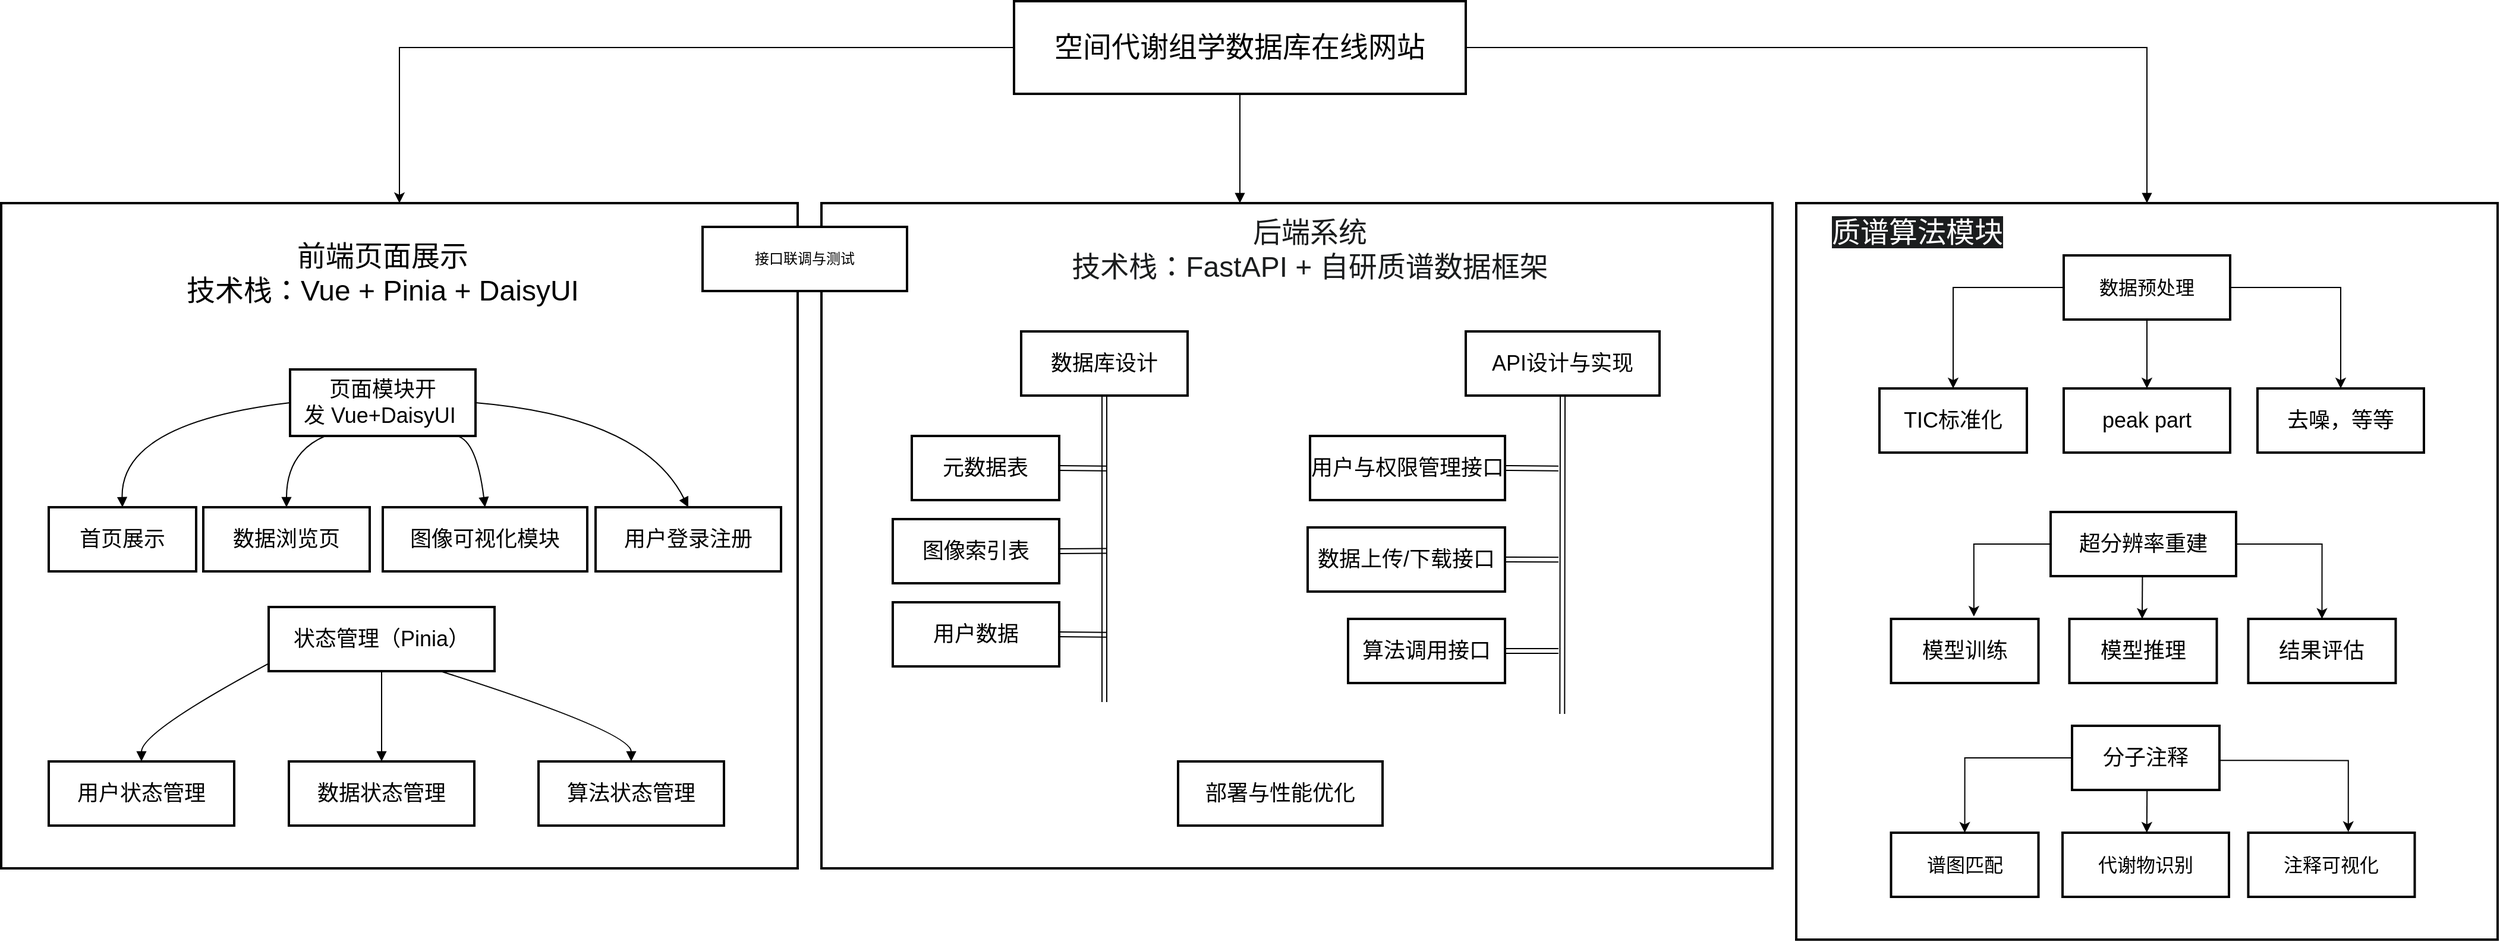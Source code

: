 <mxfile version="28.2.5">
  <diagram name="第 1 页" id="7hMK0lXXY-1nhujCU-nL">
    <mxGraphModel dx="1747" dy="1456" grid="1" gridSize="10" guides="1" tooltips="1" connect="1" arrows="1" fold="1" page="1" pageScale="1" pageWidth="827" pageHeight="1169" math="0" shadow="0">
      <root>
        <mxCell id="0" />
        <mxCell id="1" parent="0" />
        <mxCell id="3OUTwUd7x4KxcJ3TpxV8-84" style="edgeStyle=orthogonalEdgeStyle;rounded=0;orthogonalLoop=1;jettySize=auto;html=1;exitX=0;exitY=0.5;exitDx=0;exitDy=0;entryX=0.5;entryY=0;entryDx=0;entryDy=0;" edge="1" parent="1" source="3OUTwUd7x4KxcJ3TpxV8-1" target="3OUTwUd7x4KxcJ3TpxV8-2">
          <mxGeometry relative="1" as="geometry" />
        </mxCell>
        <mxCell id="3OUTwUd7x4KxcJ3TpxV8-1" value="空间代谢组学数据库在线网站" style="whiteSpace=wrap;strokeWidth=2;fontSize=24;" vertex="1" parent="1">
          <mxGeometry x="1772" y="20" width="380" height="78" as="geometry" />
        </mxCell>
        <mxCell id="3OUTwUd7x4KxcJ3TpxV8-2" value="" style="whiteSpace=wrap;strokeWidth=2;movable=0;resizable=0;rotatable=0;deletable=0;editable=0;locked=1;connectable=0;" vertex="1" parent="1">
          <mxGeometry x="920" y="190" width="670" height="560" as="geometry" />
        </mxCell>
        <mxCell id="3OUTwUd7x4KxcJ3TpxV8-3" value="" style="whiteSpace=wrap;strokeWidth=2;movable=0;resizable=0;rotatable=0;deletable=0;editable=0;locked=1;connectable=0;" vertex="1" parent="1">
          <mxGeometry x="1610" y="190" width="800" height="560" as="geometry" />
        </mxCell>
        <mxCell id="3OUTwUd7x4KxcJ3TpxV8-83" style="edgeStyle=orthogonalEdgeStyle;rounded=0;orthogonalLoop=1;jettySize=auto;html=1;entryX=0.5;entryY=0;entryDx=0;entryDy=0;endArrow=block;endFill=1;exitX=1;exitY=0.5;exitDx=0;exitDy=0;" edge="1" parent="1" source="3OUTwUd7x4KxcJ3TpxV8-1" target="3OUTwUd7x4KxcJ3TpxV8-4">
          <mxGeometry relative="1" as="geometry">
            <mxPoint x="2250" y="100" as="sourcePoint" />
          </mxGeometry>
        </mxCell>
        <mxCell id="3OUTwUd7x4KxcJ3TpxV8-4" value="" style="whiteSpace=wrap;strokeWidth=2;movable=0;resizable=0;rotatable=0;deletable=0;editable=0;locked=1;connectable=0;" vertex="1" parent="1">
          <mxGeometry x="2430" y="190" width="590" height="620" as="geometry" />
        </mxCell>
        <mxCell id="3OUTwUd7x4KxcJ3TpxV8-7" value="状态管理（Pinia）" style="whiteSpace=wrap;strokeWidth=2;fontSize=18;" vertex="1" parent="1">
          <mxGeometry x="1145" y="530" width="190" height="54" as="geometry" />
        </mxCell>
        <mxCell id="3OUTwUd7x4KxcJ3TpxV8-8" value="用户状态管理" style="whiteSpace=wrap;strokeWidth=2;fontSize=18;" vertex="1" parent="1">
          <mxGeometry x="960" y="660" width="156" height="54" as="geometry" />
        </mxCell>
        <mxCell id="3OUTwUd7x4KxcJ3TpxV8-9" value="数据状态管理" style="whiteSpace=wrap;strokeWidth=2;fontSize=18;" vertex="1" parent="1">
          <mxGeometry x="1162" y="660" width="156" height="54" as="geometry" />
        </mxCell>
        <mxCell id="3OUTwUd7x4KxcJ3TpxV8-10" value="算法状态管理" style="whiteSpace=wrap;strokeWidth=2;fontSize=18;" vertex="1" parent="1">
          <mxGeometry x="1372" y="660" width="156" height="54" as="geometry" />
        </mxCell>
        <mxCell id="3OUTwUd7x4KxcJ3TpxV8-11" value="页面模块开发 Vue+DaisyUI " style="whiteSpace=wrap;strokeWidth=2;fontSize=18;" vertex="1" parent="1">
          <mxGeometry x="1163" y="330" width="156" height="56" as="geometry" />
        </mxCell>
        <mxCell id="3OUTwUd7x4KxcJ3TpxV8-12" value="首页展示" style="whiteSpace=wrap;strokeWidth=2;fontSize=18;" vertex="1" parent="1">
          <mxGeometry x="960" y="446" width="124" height="54" as="geometry" />
        </mxCell>
        <mxCell id="3OUTwUd7x4KxcJ3TpxV8-13" value="数据浏览页" style="whiteSpace=wrap;strokeWidth=2;fontSize=18;" vertex="1" parent="1">
          <mxGeometry x="1090" y="446" width="140" height="54" as="geometry" />
        </mxCell>
        <mxCell id="3OUTwUd7x4KxcJ3TpxV8-14" value="图像可视化模块" style="whiteSpace=wrap;strokeWidth=2;fontSize=18;" vertex="1" parent="1">
          <mxGeometry x="1241" y="446" width="172" height="54" as="geometry" />
        </mxCell>
        <mxCell id="3OUTwUd7x4KxcJ3TpxV8-15" value="用户登录注册" style="whiteSpace=wrap;strokeWidth=2;fontSize=18;" vertex="1" parent="1">
          <mxGeometry x="1420" y="446" width="156" height="54" as="geometry" />
        </mxCell>
        <mxCell id="3OUTwUd7x4KxcJ3TpxV8-16" value="接口联调与测试" style="whiteSpace=wrap;strokeWidth=2;" vertex="1" parent="1">
          <mxGeometry x="1510" y="210" width="172" height="54" as="geometry" />
        </mxCell>
        <mxCell id="3OUTwUd7x4KxcJ3TpxV8-86" style="edgeStyle=orthogonalEdgeStyle;shape=link;rounded=0;orthogonalLoop=1;jettySize=auto;html=1;" edge="1" parent="1" source="3OUTwUd7x4KxcJ3TpxV8-19">
          <mxGeometry relative="1" as="geometry">
            <mxPoint x="1848" y="610" as="targetPoint" />
          </mxGeometry>
        </mxCell>
        <mxCell id="3OUTwUd7x4KxcJ3TpxV8-19" value="数据库设计" style="whiteSpace=wrap;strokeWidth=2;fontSize=18;" vertex="1" parent="1">
          <mxGeometry x="1778" y="298" width="140" height="54" as="geometry" />
        </mxCell>
        <mxCell id="3OUTwUd7x4KxcJ3TpxV8-87" style="edgeStyle=none;shape=link;rounded=0;orthogonalLoop=1;jettySize=auto;html=1;exitX=1;exitY=0.5;exitDx=0;exitDy=0;" edge="1" parent="1" source="3OUTwUd7x4KxcJ3TpxV8-20">
          <mxGeometry relative="1" as="geometry">
            <mxPoint x="1850" y="413.316" as="targetPoint" />
          </mxGeometry>
        </mxCell>
        <mxCell id="3OUTwUd7x4KxcJ3TpxV8-20" value="元数据表" style="whiteSpace=wrap;strokeWidth=2;fontSize=18;" vertex="1" parent="1">
          <mxGeometry x="1686" y="386" width="124" height="54" as="geometry" />
        </mxCell>
        <mxCell id="3OUTwUd7x4KxcJ3TpxV8-88" style="edgeStyle=none;shape=link;rounded=0;orthogonalLoop=1;jettySize=auto;html=1;exitX=1;exitY=0.5;exitDx=0;exitDy=0;" edge="1" parent="1" source="3OUTwUd7x4KxcJ3TpxV8-21">
          <mxGeometry relative="1" as="geometry">
            <mxPoint x="1850" y="482.789" as="targetPoint" />
          </mxGeometry>
        </mxCell>
        <mxCell id="3OUTwUd7x4KxcJ3TpxV8-21" value="图像索引表" style="whiteSpace=wrap;strokeWidth=2;fontSize=18;" vertex="1" parent="1">
          <mxGeometry x="1670" y="456" width="140" height="54" as="geometry" />
        </mxCell>
        <mxCell id="3OUTwUd7x4KxcJ3TpxV8-89" style="edgeStyle=none;shape=link;rounded=0;orthogonalLoop=1;jettySize=auto;html=1;exitX=1;exitY=0.5;exitDx=0;exitDy=0;" edge="1" parent="1" source="3OUTwUd7x4KxcJ3TpxV8-22">
          <mxGeometry relative="1" as="geometry">
            <mxPoint x="1850" y="553.316" as="targetPoint" />
          </mxGeometry>
        </mxCell>
        <mxCell id="3OUTwUd7x4KxcJ3TpxV8-22" value="用户数据" style="whiteSpace=wrap;strokeWidth=2;fontSize=18;" vertex="1" parent="1">
          <mxGeometry x="1670" y="526" width="140" height="54" as="geometry" />
        </mxCell>
        <mxCell id="3OUTwUd7x4KxcJ3TpxV8-90" style="edgeStyle=none;shape=link;rounded=0;orthogonalLoop=1;jettySize=auto;html=1;exitX=0.5;exitY=1;exitDx=0;exitDy=0;" edge="1" parent="1" source="3OUTwUd7x4KxcJ3TpxV8-23">
          <mxGeometry relative="1" as="geometry">
            <mxPoint x="2233.158" y="620" as="targetPoint" />
          </mxGeometry>
        </mxCell>
        <mxCell id="3OUTwUd7x4KxcJ3TpxV8-23" value="API设计与实现" style="whiteSpace=wrap;strokeWidth=2;fontSize=18;" vertex="1" parent="1">
          <mxGeometry x="2152" y="298" width="163" height="54" as="geometry" />
        </mxCell>
        <mxCell id="3OUTwUd7x4KxcJ3TpxV8-92" style="edgeStyle=none;shape=link;rounded=0;orthogonalLoop=1;jettySize=auto;html=1;exitX=1;exitY=0.5;exitDx=0;exitDy=0;" edge="1" parent="1" source="3OUTwUd7x4KxcJ3TpxV8-24">
          <mxGeometry relative="1" as="geometry">
            <mxPoint x="2230" y="490.158" as="targetPoint" />
          </mxGeometry>
        </mxCell>
        <mxCell id="3OUTwUd7x4KxcJ3TpxV8-24" value="数据上传/下载接口" style="whiteSpace=wrap;strokeWidth=2;fontSize=18;" vertex="1" parent="1">
          <mxGeometry x="2019" y="463" width="166" height="54" as="geometry" />
        </mxCell>
        <mxCell id="3OUTwUd7x4KxcJ3TpxV8-93" style="edgeStyle=none;shape=link;rounded=0;orthogonalLoop=1;jettySize=auto;html=1;exitX=1;exitY=0.5;exitDx=0;exitDy=0;" edge="1" parent="1" source="3OUTwUd7x4KxcJ3TpxV8-25">
          <mxGeometry relative="1" as="geometry">
            <mxPoint x="2230" y="567" as="targetPoint" />
          </mxGeometry>
        </mxCell>
        <mxCell id="3OUTwUd7x4KxcJ3TpxV8-25" value="算法调用接口" style="whiteSpace=wrap;strokeWidth=2;fontSize=18;" vertex="1" parent="1">
          <mxGeometry x="2053" y="540" width="132" height="54" as="geometry" />
        </mxCell>
        <mxCell id="3OUTwUd7x4KxcJ3TpxV8-91" style="edgeStyle=none;shape=link;rounded=0;orthogonalLoop=1;jettySize=auto;html=1;exitX=1;exitY=0.5;exitDx=0;exitDy=0;" edge="1" parent="1" source="3OUTwUd7x4KxcJ3TpxV8-26">
          <mxGeometry relative="1" as="geometry">
            <mxPoint x="2230" y="413.316" as="targetPoint" />
          </mxGeometry>
        </mxCell>
        <mxCell id="3OUTwUd7x4KxcJ3TpxV8-26" value="用户与权限管理接口" style="whiteSpace=wrap;strokeWidth=2;fontSize=18;" vertex="1" parent="1">
          <mxGeometry x="2021" y="386" width="164" height="54" as="geometry" />
        </mxCell>
        <mxCell id="3OUTwUd7x4KxcJ3TpxV8-95" style="edgeStyle=none;rounded=0;orthogonalLoop=1;jettySize=auto;html=1;exitX=0.5;exitY=1;exitDx=0;exitDy=0;entryX=0.5;entryY=0;entryDx=0;entryDy=0;fontSize=18;" edge="1" parent="1" source="3OUTwUd7x4KxcJ3TpxV8-28" target="3OUTwUd7x4KxcJ3TpxV8-30">
          <mxGeometry relative="1" as="geometry" />
        </mxCell>
        <mxCell id="3OUTwUd7x4KxcJ3TpxV8-97" style="edgeStyle=orthogonalEdgeStyle;rounded=0;orthogonalLoop=1;jettySize=auto;html=1;exitX=0;exitY=0.5;exitDx=0;exitDy=0;entryX=0.5;entryY=0;entryDx=0;entryDy=0;fontSize=18;" edge="1" parent="1" source="3OUTwUd7x4KxcJ3TpxV8-28" target="3OUTwUd7x4KxcJ3TpxV8-29">
          <mxGeometry relative="1" as="geometry" />
        </mxCell>
        <mxCell id="3OUTwUd7x4KxcJ3TpxV8-98" style="edgeStyle=orthogonalEdgeStyle;rounded=0;orthogonalLoop=1;jettySize=auto;html=1;exitX=1;exitY=0.5;exitDx=0;exitDy=0;entryX=0.5;entryY=0;entryDx=0;entryDy=0;fontSize=18;" edge="1" parent="1" source="3OUTwUd7x4KxcJ3TpxV8-28" target="3OUTwUd7x4KxcJ3TpxV8-31">
          <mxGeometry relative="1" as="geometry" />
        </mxCell>
        <mxCell id="3OUTwUd7x4KxcJ3TpxV8-28" value="数据预处理" style="whiteSpace=wrap;strokeWidth=2;fontSize=16;" vertex="1" parent="1">
          <mxGeometry x="2655" y="234" width="140" height="54" as="geometry" />
        </mxCell>
        <mxCell id="3OUTwUd7x4KxcJ3TpxV8-29" value="TIC标准化" style="whiteSpace=wrap;strokeWidth=2;fontSize=18;" vertex="1" parent="1">
          <mxGeometry x="2500" y="346" width="124" height="54" as="geometry" />
        </mxCell>
        <mxCell id="3OUTwUd7x4KxcJ3TpxV8-30" value="peak part" style="whiteSpace=wrap;strokeWidth=2;fontSize=18;" vertex="1" parent="1">
          <mxGeometry x="2655" y="346" width="140" height="54" as="geometry" />
        </mxCell>
        <mxCell id="3OUTwUd7x4KxcJ3TpxV8-31" value="去噪，等等" style="whiteSpace=wrap;strokeWidth=2;fontSize=18;" vertex="1" parent="1">
          <mxGeometry x="2818" y="346" width="140" height="54" as="geometry" />
        </mxCell>
        <mxCell id="3OUTwUd7x4KxcJ3TpxV8-32" value="超分辨率重建" style="whiteSpace=wrap;strokeWidth=2;fontSize=18;" vertex="1" parent="1">
          <mxGeometry x="2644" y="450" width="156" height="54" as="geometry" />
        </mxCell>
        <mxCell id="3OUTwUd7x4KxcJ3TpxV8-33" value="模型训练" style="whiteSpace=wrap;strokeWidth=2;fontSize=18;" vertex="1" parent="1">
          <mxGeometry x="2509.75" y="540" width="124" height="54" as="geometry" />
        </mxCell>
        <mxCell id="3OUTwUd7x4KxcJ3TpxV8-34" value="模型推理" style="whiteSpace=wrap;strokeWidth=2;fontSize=18;" vertex="1" parent="1">
          <mxGeometry x="2659.75" y="540" width="124" height="54" as="geometry" />
        </mxCell>
        <mxCell id="3OUTwUd7x4KxcJ3TpxV8-35" value="结果评估" style="whiteSpace=wrap;strokeWidth=2;fontSize=18;" vertex="1" parent="1">
          <mxGeometry x="2810.25" y="540" width="124" height="54" as="geometry" />
        </mxCell>
        <mxCell id="3OUTwUd7x4KxcJ3TpxV8-36" value="分子注释" style="whiteSpace=wrap;strokeWidth=2;fontSize=18;" vertex="1" parent="1">
          <mxGeometry x="2662" y="630" width="124" height="54" as="geometry" />
        </mxCell>
        <mxCell id="3OUTwUd7x4KxcJ3TpxV8-37" value="谱图匹配" style="whiteSpace=wrap;strokeWidth=2;fontSize=16;" vertex="1" parent="1">
          <mxGeometry x="2509.75" y="720" width="124" height="54" as="geometry" />
        </mxCell>
        <mxCell id="3OUTwUd7x4KxcJ3TpxV8-38" value="代谢物识别" style="whiteSpace=wrap;strokeWidth=2;fontSize=16;" vertex="1" parent="1">
          <mxGeometry x="2654" y="720" width="140" height="54" as="geometry" />
        </mxCell>
        <mxCell id="3OUTwUd7x4KxcJ3TpxV8-39" value="注释可视化" style="whiteSpace=wrap;strokeWidth=2;fontSize=16;" vertex="1" parent="1">
          <mxGeometry x="2810.25" y="720" width="140" height="54" as="geometry" />
        </mxCell>
        <mxCell id="3OUTwUd7x4KxcJ3TpxV8-41" value="" style="curved=1;startArrow=none;endArrow=block;exitX=0.5;exitY=1;rounded=0;" edge="1" parent="1" source="3OUTwUd7x4KxcJ3TpxV8-1">
          <mxGeometry relative="1" as="geometry">
            <Array as="points" />
            <mxPoint x="1962" y="190" as="targetPoint" />
          </mxGeometry>
        </mxCell>
        <mxCell id="3OUTwUd7x4KxcJ3TpxV8-46" value="" style="curved=1;startArrow=none;endArrow=block;exitX=0;exitY=0.88;entryX=0.5;entryY=0;rounded=0;fontSize=18;" edge="1" parent="1" source="3OUTwUd7x4KxcJ3TpxV8-7" target="3OUTwUd7x4KxcJ3TpxV8-8">
          <mxGeometry relative="1" as="geometry">
            <Array as="points">
              <mxPoint x="1038" y="635" />
            </Array>
          </mxGeometry>
        </mxCell>
        <mxCell id="3OUTwUd7x4KxcJ3TpxV8-47" value="" style="curved=1;startArrow=none;endArrow=block;exitX=0.5;exitY=1;entryX=0.5;entryY=0;rounded=0;exitDx=0;exitDy=0;fontSize=18;" edge="1" parent="1" source="3OUTwUd7x4KxcJ3TpxV8-7" target="3OUTwUd7x4KxcJ3TpxV8-9">
          <mxGeometry relative="1" as="geometry">
            <Array as="points">
              <mxPoint x="1240" y="635" />
            </Array>
            <mxPoint x="1236" y="584" as="sourcePoint" />
          </mxGeometry>
        </mxCell>
        <mxCell id="3OUTwUd7x4KxcJ3TpxV8-48" value="" style="curved=1;startArrow=none;endArrow=block;exitX=0.76;exitY=1;entryX=0.5;entryY=0;rounded=0;fontSize=18;" edge="1" parent="1" source="3OUTwUd7x4KxcJ3TpxV8-7" target="3OUTwUd7x4KxcJ3TpxV8-10">
          <mxGeometry relative="1" as="geometry">
            <Array as="points">
              <mxPoint x="1450" y="635" />
            </Array>
          </mxGeometry>
        </mxCell>
        <mxCell id="3OUTwUd7x4KxcJ3TpxV8-50" value="" style="curved=1;startArrow=none;endArrow=block;exitX=0;exitY=0.5;entryX=0.5;entryY=0;rounded=0;exitDx=0;exitDy=0;fontSize=18;" edge="1" parent="1" source="3OUTwUd7x4KxcJ3TpxV8-11" target="3OUTwUd7x4KxcJ3TpxV8-12">
          <mxGeometry relative="1" as="geometry">
            <Array as="points">
              <mxPoint x="1020" y="375" />
            </Array>
          </mxGeometry>
        </mxCell>
        <mxCell id="3OUTwUd7x4KxcJ3TpxV8-51" value="" style="curved=1;startArrow=none;endArrow=block;exitX=0.19;exitY=1;entryX=0.5;entryY=0;rounded=0;fontSize=18;" edge="1" parent="1" source="3OUTwUd7x4KxcJ3TpxV8-11" target="3OUTwUd7x4KxcJ3TpxV8-13">
          <mxGeometry relative="1" as="geometry">
            <Array as="points">
              <mxPoint x="1160" y="400" />
            </Array>
          </mxGeometry>
        </mxCell>
        <mxCell id="3OUTwUd7x4KxcJ3TpxV8-52" value="" style="curved=1;startArrow=none;endArrow=block;exitX=0.9;exitY=1;entryX=0.5;entryY=0;rounded=0;fontSize=18;" edge="1" parent="1" source="3OUTwUd7x4KxcJ3TpxV8-11" target="3OUTwUd7x4KxcJ3TpxV8-14">
          <mxGeometry relative="1" as="geometry">
            <Array as="points">
              <mxPoint x="1320" y="390" />
            </Array>
          </mxGeometry>
        </mxCell>
        <mxCell id="3OUTwUd7x4KxcJ3TpxV8-53" value="" style="curved=1;startArrow=none;endArrow=block;exitX=1;exitY=0.5;entryX=0.5;entryY=0;rounded=0;entryDx=0;entryDy=0;exitDx=0;exitDy=0;fontSize=18;" edge="1" parent="1" source="3OUTwUd7x4KxcJ3TpxV8-11" target="3OUTwUd7x4KxcJ3TpxV8-15">
          <mxGeometry relative="1" as="geometry">
            <Array as="points">
              <mxPoint x="1460" y="370" />
            </Array>
            <mxPoint x="1577.0" y="446" as="targetPoint" />
          </mxGeometry>
        </mxCell>
        <mxCell id="3OUTwUd7x4KxcJ3TpxV8-79" value="部署与性能优化" style="whiteSpace=wrap;strokeWidth=2;fontSize=18;" vertex="1" parent="1">
          <mxGeometry x="1910" y="660" width="172" height="54" as="geometry" />
        </mxCell>
        <mxCell id="3OUTwUd7x4KxcJ3TpxV8-80" value="&lt;font style=&quot;font-size: 24px;&quot;&gt;&lt;span style=&quot;font-family: Helvetica; font-style: normal; font-variant-ligatures: normal; font-variant-caps: normal; font-weight: 400; letter-spacing: normal; orphans: 2; text-indent: 0px; text-transform: none; widows: 2; word-spacing: 0px; -webkit-text-stroke-width: 0px; white-space: normal; text-decoration-thickness: initial; text-decoration-style: initial; text-decoration-color: initial; float: none; display: inline !important;&quot;&gt;后端系统&lt;/span&gt;&lt;br style=&quot;forced-color-adjust: none; padding: 0px; margin: 0px; font-family: Helvetica; font-style: normal; font-variant-ligatures: normal; font-variant-caps: normal; font-weight: 400; letter-spacing: normal; orphans: 2; text-indent: 0px; text-transform: none; widows: 2; word-spacing: 0px; -webkit-text-stroke-width: 0px; white-space: normal; text-decoration-thickness: initial; text-decoration-style: initial; text-decoration-color: initial; box-shadow: none !important;&quot;&gt;&lt;span style=&quot;font-family: Helvetica; font-style: normal; font-variant-ligatures: normal; font-variant-caps: normal; font-weight: 400; letter-spacing: normal; orphans: 2; text-indent: 0px; text-transform: none; widows: 2; word-spacing: 0px; -webkit-text-stroke-width: 0px; white-space: normal; text-decoration-thickness: initial; text-decoration-style: initial; text-decoration-color: initial; float: none; display: inline !important;&quot;&gt;技术栈：FastAPI + 自研质谱数据框架&lt;/span&gt;&lt;/font&gt;" style="text;whiteSpace=wrap;html=1;align=center;fontColor=light-dark(#1B1D1E,#FFFFFF);labelBackgroundColor=default;" vertex="1" parent="1">
          <mxGeometry x="1810" y="194" width="422" height="70" as="geometry" />
        </mxCell>
        <mxCell id="3OUTwUd7x4KxcJ3TpxV8-81" value="&lt;span style=&quot;font-family: Helvetica; font-style: normal; font-variant-ligatures: normal; font-variant-caps: normal; font-weight: 400; letter-spacing: normal; orphans: 2; text-indent: 0px; text-transform: none; widows: 2; word-spacing: 0px; -webkit-text-stroke-width: 0px; white-space: normal; text-decoration-thickness: initial; text-decoration-style: initial; text-decoration-color: initial; float: none; display: inline !important;&quot;&gt;前端页面展示&lt;/span&gt;&lt;br style=&quot;forced-color-adjust: none; padding: 0px; margin: 0px; font-family: Helvetica; font-style: normal; font-variant-ligatures: normal; font-variant-caps: normal; font-weight: 400; letter-spacing: normal; orphans: 2; text-indent: 0px; text-transform: none; widows: 2; word-spacing: 0px; -webkit-text-stroke-width: 0px; white-space: normal; text-decoration-thickness: initial; text-decoration-style: initial; text-decoration-color: initial; box-shadow: none !important;&quot;&gt;&lt;span style=&quot;font-family: Helvetica; font-style: normal; font-variant-ligatures: normal; font-variant-caps: normal; font-weight: 400; letter-spacing: normal; orphans: 2; text-indent: 0px; text-transform: none; widows: 2; word-spacing: 0px; -webkit-text-stroke-width: 0px; white-space: normal; text-decoration-thickness: initial; text-decoration-style: initial; text-decoration-color: initial; float: none; display: inline !important;&quot;&gt;技术栈：Vue + Pinia + DaisyUI&lt;/span&gt;" style="text;whiteSpace=wrap;html=1;align=center;labelBackgroundColor=default;fontColor=light-dark(#000000,#FFFFFF);fontSize=24;" vertex="1" parent="1">
          <mxGeometry x="1051" y="214" width="380" height="50" as="geometry" />
        </mxCell>
        <mxCell id="3OUTwUd7x4KxcJ3TpxV8-82" value="&lt;span style=&quot;font-family: Helvetica; font-style: normal; font-variant-ligatures: normal; font-variant-caps: normal; font-weight: 400; letter-spacing: normal; orphans: 2; text-indent: 0px; text-transform: none; widows: 2; word-spacing: 0px; -webkit-text-stroke-width: 0px; white-space: normal; text-decoration-thickness: initial; text-decoration-style: initial; text-decoration-color: initial; float: none; background-color: light-dark(rgb(27, 29, 30), rgb(0, 0, 0)); display: inline !important;&quot;&gt;&lt;font style=&quot;color: light-dark(rgb(255, 255, 255), rgb(255, 255, 255));&quot;&gt;质谱算法模块&lt;/font&gt;&lt;/span&gt;" style="text;whiteSpace=wrap;html=1;align=center;fontSize=24;" vertex="1" parent="1">
          <mxGeometry x="2427" y="194" width="210" height="40" as="geometry" />
        </mxCell>
        <mxCell id="3OUTwUd7x4KxcJ3TpxV8-99" style="edgeStyle=orthogonalEdgeStyle;rounded=0;orthogonalLoop=1;jettySize=auto;html=1;exitX=0;exitY=0.5;exitDx=0;exitDy=0;entryX=0.562;entryY=-0.036;entryDx=0;entryDy=0;entryPerimeter=0;fontSize=18;" edge="1" parent="1" source="3OUTwUd7x4KxcJ3TpxV8-32" target="3OUTwUd7x4KxcJ3TpxV8-33">
          <mxGeometry relative="1" as="geometry">
            <mxPoint x="2663" y="456" as="sourcePoint" />
            <mxPoint x="2570" y="541" as="targetPoint" />
          </mxGeometry>
        </mxCell>
        <mxCell id="3OUTwUd7x4KxcJ3TpxV8-101" style="edgeStyle=none;rounded=0;orthogonalLoop=1;jettySize=auto;html=1;exitX=0.5;exitY=1;exitDx=0;exitDy=0;fontSize=18;" edge="1" parent="1">
          <mxGeometry relative="1" as="geometry">
            <mxPoint x="2721.22" y="504" as="sourcePoint" />
            <mxPoint x="2721" y="540" as="targetPoint" />
          </mxGeometry>
        </mxCell>
        <mxCell id="3OUTwUd7x4KxcJ3TpxV8-102" style="edgeStyle=orthogonalEdgeStyle;rounded=0;orthogonalLoop=1;jettySize=auto;html=1;exitX=0;exitY=0.5;exitDx=0;exitDy=0;entryX=0.5;entryY=0;entryDx=0;entryDy=0;fontSize=18;" edge="1" parent="1" source="3OUTwUd7x4KxcJ3TpxV8-36" target="3OUTwUd7x4KxcJ3TpxV8-37">
          <mxGeometry relative="1" as="geometry">
            <mxPoint x="2644" y="650" as="sourcePoint" />
            <mxPoint x="2579" y="711" as="targetPoint" />
          </mxGeometry>
        </mxCell>
        <mxCell id="3OUTwUd7x4KxcJ3TpxV8-103" style="edgeStyle=none;rounded=0;orthogonalLoop=1;jettySize=auto;html=1;exitX=0.5;exitY=1;exitDx=0;exitDy=0;fontSize=18;" edge="1" parent="1">
          <mxGeometry relative="1" as="geometry">
            <mxPoint x="2725.1" y="684" as="sourcePoint" />
            <mxPoint x="2724.88" y="720" as="targetPoint" />
          </mxGeometry>
        </mxCell>
        <mxCell id="3OUTwUd7x4KxcJ3TpxV8-104" style="edgeStyle=orthogonalEdgeStyle;rounded=0;orthogonalLoop=1;jettySize=auto;html=1;exitX=1;exitY=0.5;exitDx=0;exitDy=0;entryX=0.5;entryY=0;entryDx=0;entryDy=0;fontSize=18;" edge="1" parent="1" source="3OUTwUd7x4KxcJ3TpxV8-32" target="3OUTwUd7x4KxcJ3TpxV8-35">
          <mxGeometry relative="1" as="geometry">
            <mxPoint x="2800" y="480" as="sourcePoint" />
            <mxPoint x="2893" y="565" as="targetPoint" />
          </mxGeometry>
        </mxCell>
        <mxCell id="3OUTwUd7x4KxcJ3TpxV8-105" style="edgeStyle=orthogonalEdgeStyle;rounded=0;orthogonalLoop=1;jettySize=auto;html=1;exitX=0.995;exitY=0.54;exitDx=0;exitDy=0;entryX=0.601;entryY=-0.011;entryDx=0;entryDy=0;entryPerimeter=0;exitPerimeter=0;fontSize=18;" edge="1" parent="1" source="3OUTwUd7x4KxcJ3TpxV8-36" target="3OUTwUd7x4KxcJ3TpxV8-39">
          <mxGeometry relative="1" as="geometry">
            <mxPoint x="2786" y="657" as="sourcePoint" />
            <mxPoint x="2858" y="720" as="targetPoint" />
          </mxGeometry>
        </mxCell>
      </root>
    </mxGraphModel>
  </diagram>
</mxfile>
